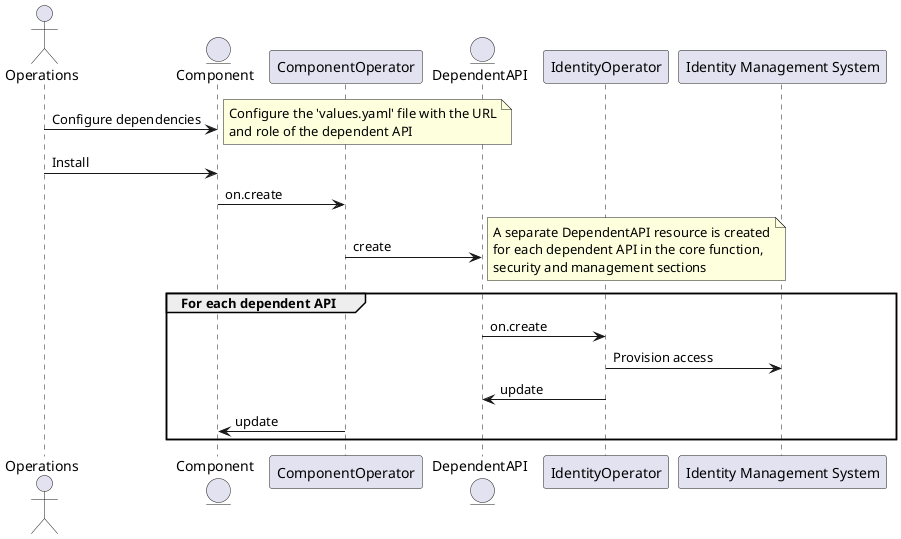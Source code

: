 @startuml

actor Operations
entity Component
participant ComponentOperator
entity DependentAPI
Component <- Operations : Configure dependencies
note right
    Configure the 'values.yaml' file with the URL
    and role of the dependent API
end note
Component <- Operations : Install
Component -> ComponentOperator: on.create 
ComponentOperator -> DependentAPI: create
note right
    A separate DependentAPI resource is created
    for each dependent API in the core function,
    security and management sections
end note
group For each dependent API
    DependentAPI -> IdentityOperator: on.create
    IdentityOperator -> "Identity Management System" : Provision access
    DependentAPI <- IdentityOperator: update
    Component <- ComponentOperator: update 
end


@enduml